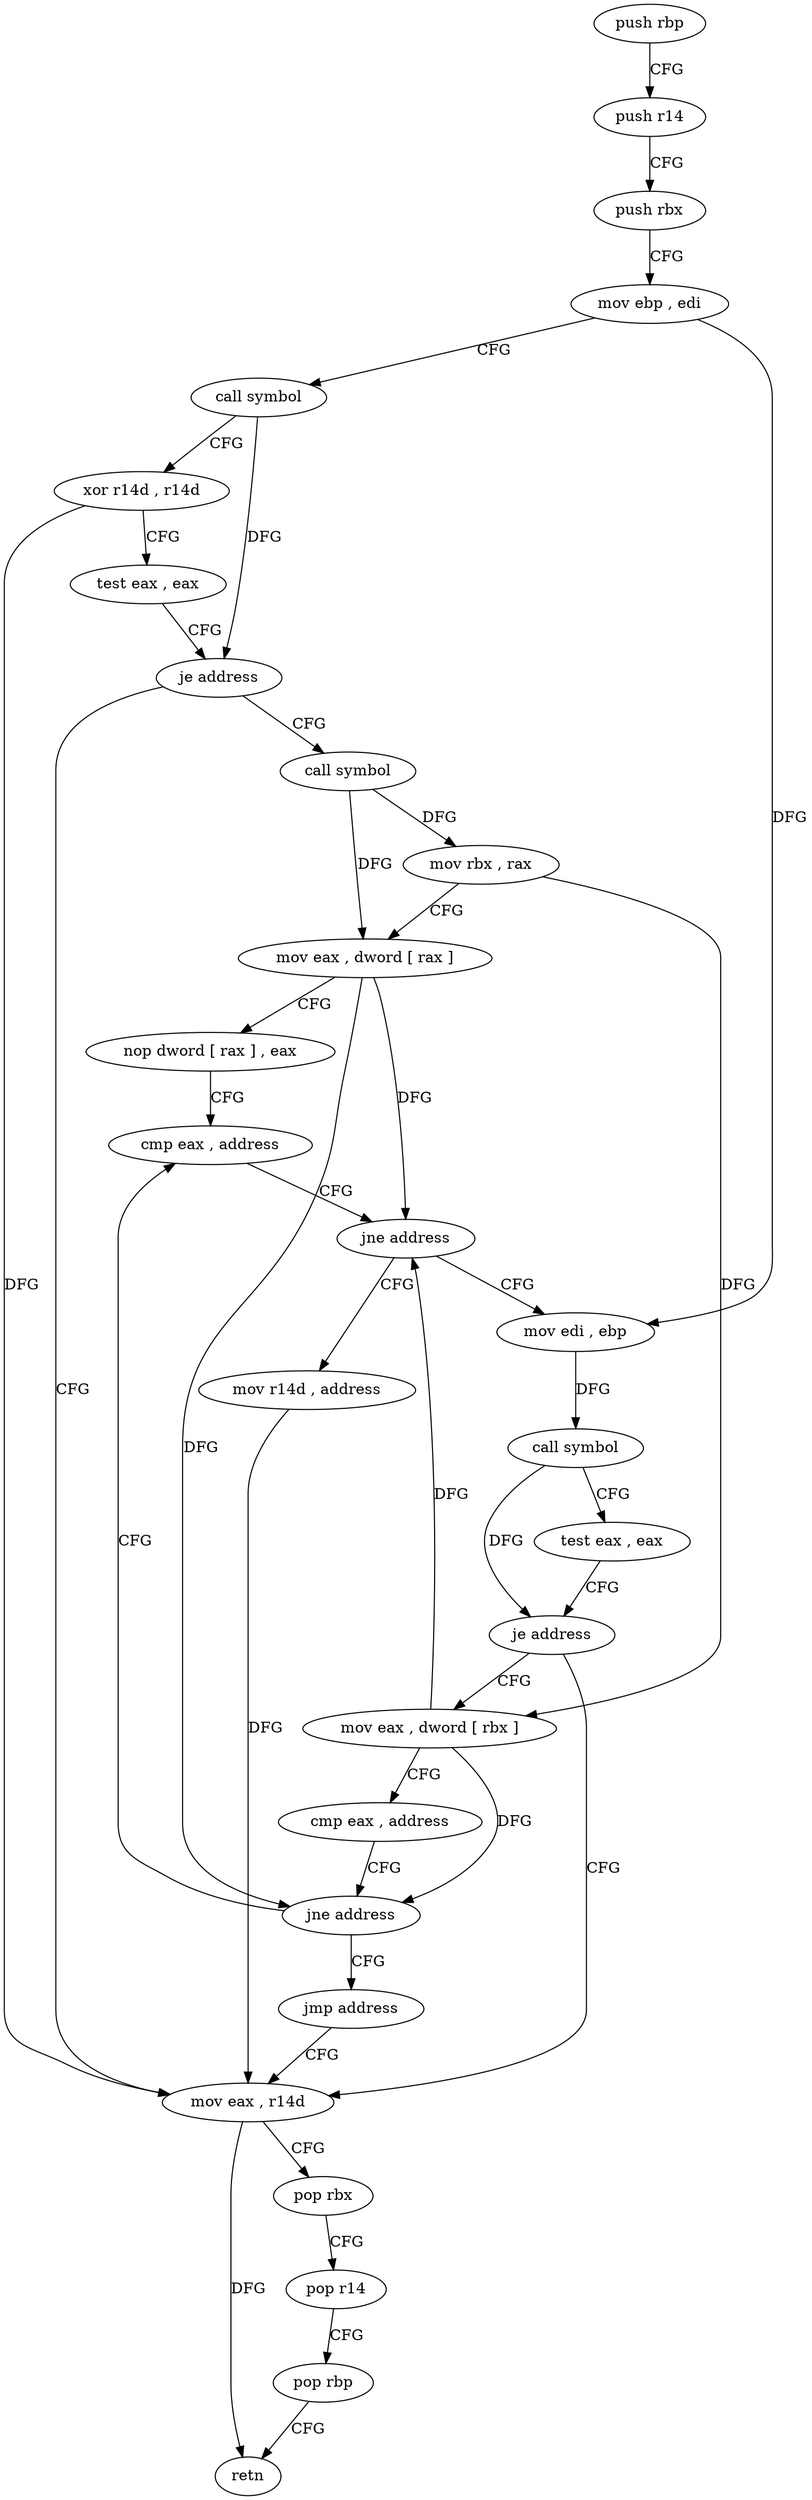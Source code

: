 digraph "func" {
"4212048" [label = "push rbp" ]
"4212049" [label = "push r14" ]
"4212051" [label = "push rbx" ]
"4212052" [label = "mov ebp , edi" ]
"4212054" [label = "call symbol" ]
"4212059" [label = "xor r14d , r14d" ]
"4212062" [label = "test eax , eax" ]
"4212064" [label = "je address" ]
"4212111" [label = "mov eax , r14d" ]
"4212066" [label = "call symbol" ]
"4212114" [label = "pop rbx" ]
"4212115" [label = "pop r14" ]
"4212117" [label = "pop rbp" ]
"4212118" [label = "retn" ]
"4212071" [label = "mov rbx , rax" ]
"4212074" [label = "mov eax , dword [ rax ]" ]
"4212076" [label = "nop dword [ rax ] , eax" ]
"4212080" [label = "cmp eax , address" ]
"4212105" [label = "mov r14d , address" ]
"4212085" [label = "mov edi , ebp" ]
"4212087" [label = "call symbol" ]
"4212092" [label = "test eax , eax" ]
"4212094" [label = "je address" ]
"4212096" [label = "mov eax , dword [ rbx ]" ]
"4212098" [label = "cmp eax , address" ]
"4212101" [label = "jne address" ]
"4212103" [label = "jmp address" ]
"4212083" [label = "jne address" ]
"4212048" -> "4212049" [ label = "CFG" ]
"4212049" -> "4212051" [ label = "CFG" ]
"4212051" -> "4212052" [ label = "CFG" ]
"4212052" -> "4212054" [ label = "CFG" ]
"4212052" -> "4212085" [ label = "DFG" ]
"4212054" -> "4212059" [ label = "CFG" ]
"4212054" -> "4212064" [ label = "DFG" ]
"4212059" -> "4212062" [ label = "CFG" ]
"4212059" -> "4212111" [ label = "DFG" ]
"4212062" -> "4212064" [ label = "CFG" ]
"4212064" -> "4212111" [ label = "CFG" ]
"4212064" -> "4212066" [ label = "CFG" ]
"4212111" -> "4212114" [ label = "CFG" ]
"4212111" -> "4212118" [ label = "DFG" ]
"4212066" -> "4212071" [ label = "DFG" ]
"4212066" -> "4212074" [ label = "DFG" ]
"4212114" -> "4212115" [ label = "CFG" ]
"4212115" -> "4212117" [ label = "CFG" ]
"4212117" -> "4212118" [ label = "CFG" ]
"4212071" -> "4212074" [ label = "CFG" ]
"4212071" -> "4212096" [ label = "DFG" ]
"4212074" -> "4212076" [ label = "CFG" ]
"4212074" -> "4212083" [ label = "DFG" ]
"4212074" -> "4212101" [ label = "DFG" ]
"4212076" -> "4212080" [ label = "CFG" ]
"4212080" -> "4212083" [ label = "CFG" ]
"4212105" -> "4212111" [ label = "DFG" ]
"4212085" -> "4212087" [ label = "DFG" ]
"4212087" -> "4212092" [ label = "CFG" ]
"4212087" -> "4212094" [ label = "DFG" ]
"4212092" -> "4212094" [ label = "CFG" ]
"4212094" -> "4212111" [ label = "CFG" ]
"4212094" -> "4212096" [ label = "CFG" ]
"4212096" -> "4212098" [ label = "CFG" ]
"4212096" -> "4212083" [ label = "DFG" ]
"4212096" -> "4212101" [ label = "DFG" ]
"4212098" -> "4212101" [ label = "CFG" ]
"4212101" -> "4212080" [ label = "CFG" ]
"4212101" -> "4212103" [ label = "CFG" ]
"4212103" -> "4212111" [ label = "CFG" ]
"4212083" -> "4212105" [ label = "CFG" ]
"4212083" -> "4212085" [ label = "CFG" ]
}
